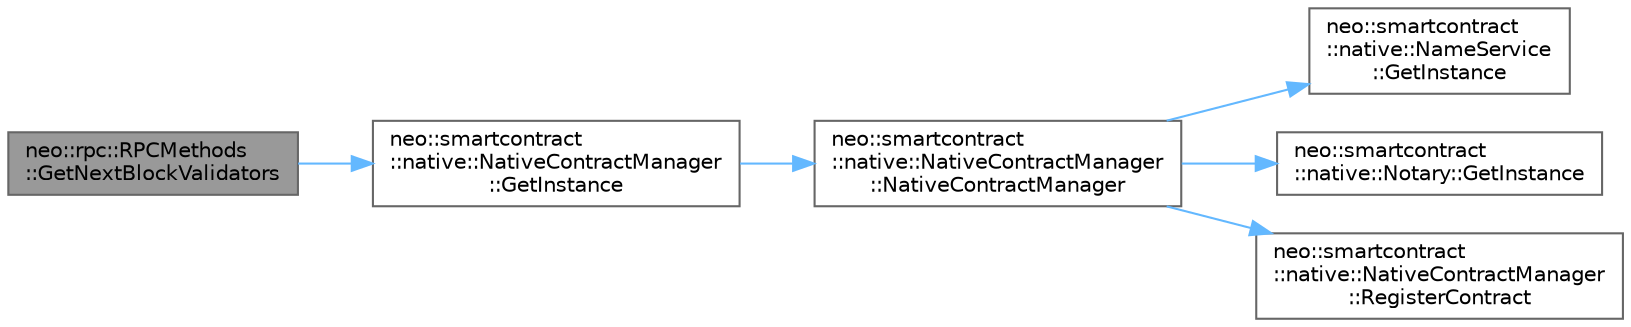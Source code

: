 digraph "neo::rpc::RPCMethods::GetNextBlockValidators"
{
 // LATEX_PDF_SIZE
  bgcolor="transparent";
  edge [fontname=Helvetica,fontsize=10,labelfontname=Helvetica,labelfontsize=10];
  node [fontname=Helvetica,fontsize=10,shape=box,height=0.2,width=0.4];
  rankdir="LR";
  Node1 [id="Node000001",label="neo::rpc::RPCMethods\l::GetNextBlockValidators",height=0.2,width=0.4,color="gray40", fillcolor="grey60", style="filled", fontcolor="black",tooltip="Gets the next block validators."];
  Node1 -> Node2 [id="edge6_Node000001_Node000002",color="steelblue1",style="solid",tooltip=" "];
  Node2 [id="Node000002",label="neo::smartcontract\l::native::NativeContractManager\l::GetInstance",height=0.2,width=0.4,color="grey40", fillcolor="white", style="filled",URL="$classneo_1_1smartcontract_1_1native_1_1_native_contract_manager.html#a625f98f56356754afc948c4638310de7",tooltip="Gets the instance."];
  Node2 -> Node3 [id="edge7_Node000002_Node000003",color="steelblue1",style="solid",tooltip=" "];
  Node3 [id="Node000003",label="neo::smartcontract\l::native::NativeContractManager\l::NativeContractManager",height=0.2,width=0.4,color="grey40", fillcolor="white", style="filled",URL="$classneo_1_1smartcontract_1_1native_1_1_native_contract_manager.html#a0a99c45b746bdeede4dc58612deb9a36",tooltip=" "];
  Node3 -> Node4 [id="edge8_Node000003_Node000004",color="steelblue1",style="solid",tooltip=" "];
  Node4 [id="Node000004",label="neo::smartcontract\l::native::NameService\l::GetInstance",height=0.2,width=0.4,color="grey40", fillcolor="white", style="filled",URL="$classneo_1_1smartcontract_1_1native_1_1_name_service.html#a4a17051f47e3e781b9d714b05f275099",tooltip="Gets the instance."];
  Node3 -> Node5 [id="edge9_Node000003_Node000005",color="steelblue1",style="solid",tooltip=" "];
  Node5 [id="Node000005",label="neo::smartcontract\l::native::Notary::GetInstance",height=0.2,width=0.4,color="grey40", fillcolor="white", style="filled",URL="$classneo_1_1smartcontract_1_1native_1_1_notary.html#a65c2b739b0f132b03fe73ec911a98e2e",tooltip="Gets the instance."];
  Node3 -> Node6 [id="edge10_Node000003_Node000006",color="steelblue1",style="solid",tooltip=" "];
  Node6 [id="Node000006",label="neo::smartcontract\l::native::NativeContractManager\l::RegisterContract",height=0.2,width=0.4,color="grey40", fillcolor="white", style="filled",URL="$classneo_1_1smartcontract_1_1native_1_1_native_contract_manager.html#a76618f2ad3e6d3a7a61ec0b4952c62b8",tooltip="Registers a contract."];
}
